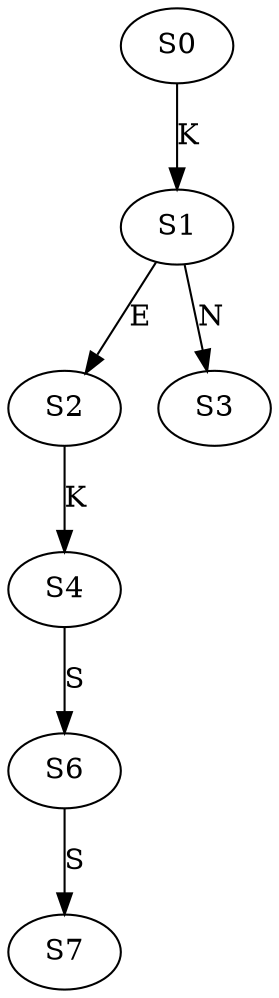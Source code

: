 strict digraph  {
	S0 -> S1 [ label = K ];
	S1 -> S2 [ label = E ];
	S1 -> S3 [ label = N ];
	S2 -> S4 [ label = K ];
	S4 -> S6 [ label = S ];
	S6 -> S7 [ label = S ];
}
